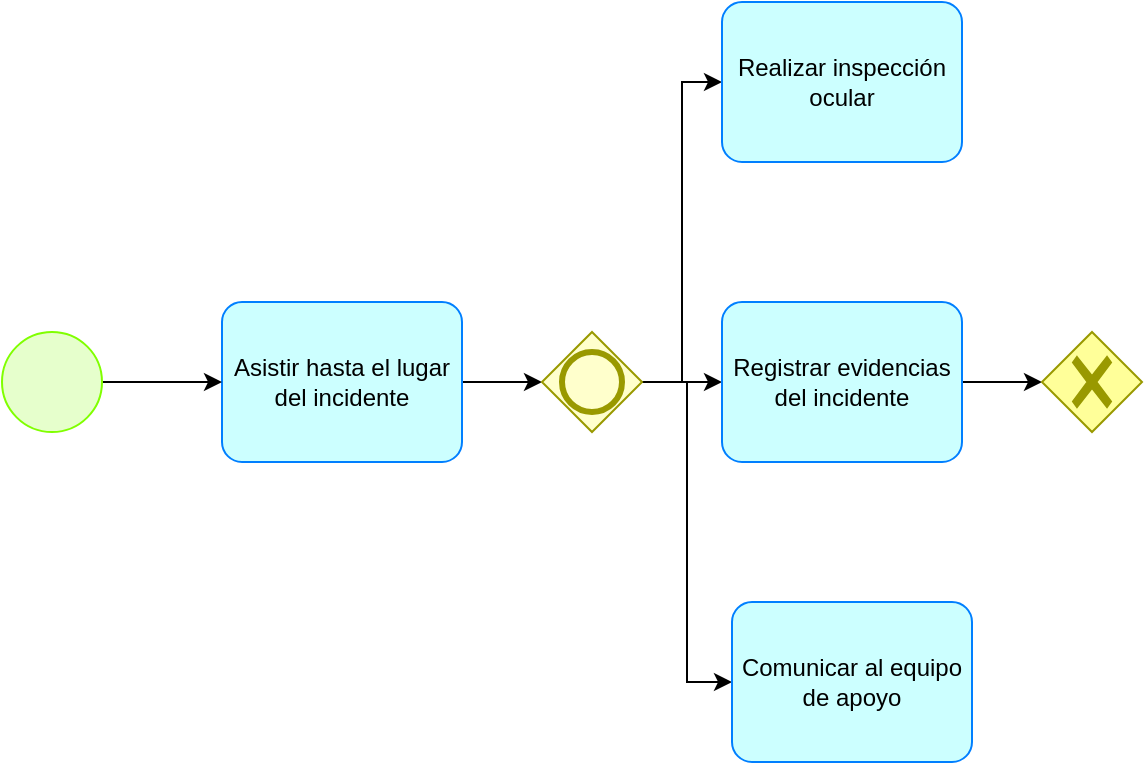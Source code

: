 <mxfile version="20.8.16" type="device"><diagram name="Page-1" id="vmj3viKRQ1hxgvjzO3pB"><mxGraphModel dx="703" dy="1649" grid="1" gridSize="10" guides="1" tooltips="1" connect="1" arrows="1" fold="1" page="1" pageScale="1" pageWidth="850" pageHeight="1100" math="0" shadow="0"><root><mxCell id="0"/><mxCell id="1" parent="0"/><mxCell id="7N-hlP9mZaYY4BRPOZKS-29" style="edgeStyle=orthogonalEdgeStyle;rounded=0;orthogonalLoop=1;jettySize=auto;html=1;" edge="1" parent="1" source="7N-hlP9mZaYY4BRPOZKS-25"><mxGeometry relative="1" as="geometry"><mxPoint x="330" y="180" as="targetPoint"/></mxGeometry></mxCell><mxCell id="7N-hlP9mZaYY4BRPOZKS-25" value="Asistir hasta el lugar del incidente" style="points=[[0.25,0,0],[0.5,0,0],[0.75,0,0],[1,0.25,0],[1,0.5,0],[1,0.75,0],[0.75,1,0],[0.5,1,0],[0.25,1,0],[0,0.75,0],[0,0.5,0],[0,0.25,0]];shape=mxgraph.bpmn.task;whiteSpace=wrap;rectStyle=rounded;size=10;html=1;taskMarker=abstract;strokeColor=#007FFF;fillColor=#CCFFFF;" vertex="1" parent="1"><mxGeometry x="170" y="140" width="120" height="80" as="geometry"/></mxCell><mxCell id="7N-hlP9mZaYY4BRPOZKS-27" style="edgeStyle=orthogonalEdgeStyle;rounded=0;orthogonalLoop=1;jettySize=auto;html=1;entryX=0;entryY=0.5;entryDx=0;entryDy=0;entryPerimeter=0;" edge="1" parent="1" source="7N-hlP9mZaYY4BRPOZKS-26" target="7N-hlP9mZaYY4BRPOZKS-25"><mxGeometry relative="1" as="geometry"/></mxCell><mxCell id="7N-hlP9mZaYY4BRPOZKS-26" value="" style="points=[[0.145,0.145,0],[0.5,0,0],[0.855,0.145,0],[1,0.5,0],[0.855,0.855,0],[0.5,1,0],[0.145,0.855,0],[0,0.5,0]];shape=mxgraph.bpmn.event;html=1;verticalLabelPosition=bottom;labelBackgroundColor=#ffffff;verticalAlign=top;align=center;perimeter=ellipsePerimeter;outlineConnect=0;aspect=fixed;outline=standard;symbol=general;strokeColor=#80FF00;fillColor=#E6FFCC;" vertex="1" parent="1"><mxGeometry x="60" y="155" width="50" height="50" as="geometry"/></mxCell><mxCell id="7N-hlP9mZaYY4BRPOZKS-34" style="edgeStyle=orthogonalEdgeStyle;rounded=0;orthogonalLoop=1;jettySize=auto;html=1;entryX=0;entryY=0.5;entryDx=0;entryDy=0;entryPerimeter=0;" edge="1" parent="1" source="7N-hlP9mZaYY4BRPOZKS-28" target="7N-hlP9mZaYY4BRPOZKS-33"><mxGeometry relative="1" as="geometry"/></mxCell><mxCell id="7N-hlP9mZaYY4BRPOZKS-35" style="edgeStyle=orthogonalEdgeStyle;rounded=0;orthogonalLoop=1;jettySize=auto;html=1;entryX=0;entryY=0.5;entryDx=0;entryDy=0;entryPerimeter=0;" edge="1" parent="1" source="7N-hlP9mZaYY4BRPOZKS-28" target="7N-hlP9mZaYY4BRPOZKS-32"><mxGeometry relative="1" as="geometry"/></mxCell><mxCell id="7N-hlP9mZaYY4BRPOZKS-36" style="edgeStyle=orthogonalEdgeStyle;rounded=0;orthogonalLoop=1;jettySize=auto;html=1;entryX=0;entryY=0.5;entryDx=0;entryDy=0;entryPerimeter=0;" edge="1" parent="1" source="7N-hlP9mZaYY4BRPOZKS-28" target="7N-hlP9mZaYY4BRPOZKS-31"><mxGeometry relative="1" as="geometry"/></mxCell><mxCell id="7N-hlP9mZaYY4BRPOZKS-28" value="" style="points=[[0.25,0.25,0],[0.5,0,0],[0.75,0.25,0],[1,0.5,0],[0.75,0.75,0],[0.5,1,0],[0.25,0.75,0],[0,0.5,0]];shape=mxgraph.bpmn.gateway2;html=1;verticalLabelPosition=bottom;labelBackgroundColor=#ffffff;verticalAlign=top;align=center;perimeter=rhombusPerimeter;outlineConnect=0;outline=end;symbol=general;strokeColor=#999900;fillColor=#FFFFCC;" vertex="1" parent="1"><mxGeometry x="330" y="155" width="50" height="50" as="geometry"/></mxCell><mxCell id="7N-hlP9mZaYY4BRPOZKS-31" value="Comunicar al equipo de apoyo" style="points=[[0.25,0,0],[0.5,0,0],[0.75,0,0],[1,0.25,0],[1,0.5,0],[1,0.75,0],[0.75,1,0],[0.5,1,0],[0.25,1,0],[0,0.75,0],[0,0.5,0],[0,0.25,0]];shape=mxgraph.bpmn.task;whiteSpace=wrap;rectStyle=rounded;size=10;html=1;taskMarker=abstract;strokeColor=#007FFF;fillColor=#CCFFFF;" vertex="1" parent="1"><mxGeometry x="425" y="290" width="120" height="80" as="geometry"/></mxCell><mxCell id="7N-hlP9mZaYY4BRPOZKS-38" style="edgeStyle=orthogonalEdgeStyle;rounded=0;orthogonalLoop=1;jettySize=auto;html=1;entryX=0;entryY=0.5;entryDx=0;entryDy=0;entryPerimeter=0;" edge="1" parent="1" source="7N-hlP9mZaYY4BRPOZKS-32" target="7N-hlP9mZaYY4BRPOZKS-37"><mxGeometry relative="1" as="geometry"/></mxCell><mxCell id="7N-hlP9mZaYY4BRPOZKS-32" value="Registrar evidencias del incidente" style="points=[[0.25,0,0],[0.5,0,0],[0.75,0,0],[1,0.25,0],[1,0.5,0],[1,0.75,0],[0.75,1,0],[0.5,1,0],[0.25,1,0],[0,0.75,0],[0,0.5,0],[0,0.25,0]];shape=mxgraph.bpmn.task;whiteSpace=wrap;rectStyle=rounded;size=10;html=1;taskMarker=abstract;strokeColor=#007FFF;fillColor=#CCFFFF;" vertex="1" parent="1"><mxGeometry x="420" y="140" width="120" height="80" as="geometry"/></mxCell><mxCell id="7N-hlP9mZaYY4BRPOZKS-33" value="Realizar inspección ocular" style="points=[[0.25,0,0],[0.5,0,0],[0.75,0,0],[1,0.25,0],[1,0.5,0],[1,0.75,0],[0.75,1,0],[0.5,1,0],[0.25,1,0],[0,0.75,0],[0,0.5,0],[0,0.25,0]];shape=mxgraph.bpmn.task;whiteSpace=wrap;rectStyle=rounded;size=10;html=1;taskMarker=abstract;strokeColor=#007FFF;fillColor=#CCFFFF;" vertex="1" parent="1"><mxGeometry x="420" y="-10" width="120" height="80" as="geometry"/></mxCell><mxCell id="7N-hlP9mZaYY4BRPOZKS-37" value="" style="points=[[0.25,0.25,0],[0.5,0,0],[0.75,0.25,0],[1,0.5,0],[0.75,0.75,0],[0.5,1,0],[0.25,0.75,0],[0,0.5,0]];shape=mxgraph.bpmn.gateway2;html=1;verticalLabelPosition=bottom;labelBackgroundColor=#ffffff;verticalAlign=top;align=center;perimeter=rhombusPerimeter;outlineConnect=0;outline=none;symbol=none;gwType=exclusive;strokeColor=#999900;fillColor=#FFFF99;" vertex="1" parent="1"><mxGeometry x="580" y="155" width="50" height="50" as="geometry"/></mxCell></root></mxGraphModel></diagram></mxfile>